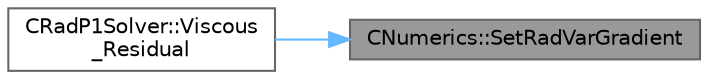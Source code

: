 digraph "CNumerics::SetRadVarGradient"
{
 // LATEX_PDF_SIZE
  bgcolor="transparent";
  edge [fontname=Helvetica,fontsize=10,labelfontname=Helvetica,labelfontsize=10];
  node [fontname=Helvetica,fontsize=10,shape=box,height=0.2,width=0.4];
  rankdir="RL";
  Node1 [id="Node000001",label="CNumerics::SetRadVarGradient",height=0.2,width=0.4,color="gray40", fillcolor="grey60", style="filled", fontcolor="black",tooltip="Set the gradient of the radiation variables."];
  Node1 -> Node2 [id="edge1_Node000001_Node000002",dir="back",color="steelblue1",style="solid",tooltip=" "];
  Node2 [id="Node000002",label="CRadP1Solver::Viscous\l_Residual",height=0.2,width=0.4,color="grey40", fillcolor="white", style="filled",URL="$classCRadP1Solver.html#a63240e4981e0dcb2963799c9aada11f4",tooltip="Compute the viscous residuals for the turbulent equation."];
}
